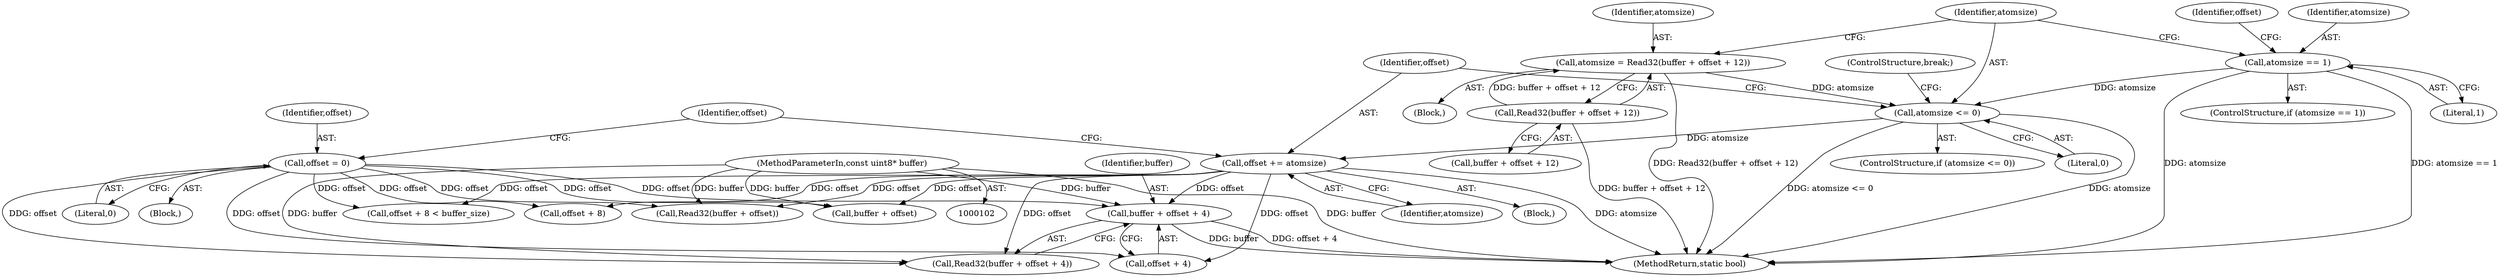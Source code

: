 digraph "1_Chrome_b2006ac87cec58363090e7d5e10d5d9e3bbda9f9@pointer" {
"1000132" [label="(Call,buffer + offset + 4)"];
"1000103" [label="(MethodParameterIn,const uint8* buffer)"];
"1000179" [label="(Call,offset += atomsize)"];
"1000175" [label="(Call,atomsize <= 0)"];
"1000166" [label="(Call,atomsize = Read32(buffer + offset + 12))"];
"1000168" [label="(Call,Read32(buffer + offset + 12))"];
"1000145" [label="(Call,atomsize == 1)"];
"1000111" [label="(Call,offset = 0)"];
"1000180" [label="(Identifier,offset)"];
"1000112" [label="(Identifier,offset)"];
"1000116" [label="(Call,offset + 8)"];
"1000174" [label="(ControlStructure,if (atomsize <= 0))"];
"1000144" [label="(ControlStructure,if (atomsize == 1))"];
"1000148" [label="(Block,)"];
"1000178" [label="(ControlStructure,break;)"];
"1000124" [label="(Call,Read32(buffer + offset))"];
"1000184" [label="(MethodReturn,static bool)"];
"1000125" [label="(Call,buffer + offset)"];
"1000105" [label="(Block,)"];
"1000113" [label="(Literal,0)"];
"1000169" [label="(Call,buffer + offset + 12)"];
"1000181" [label="(Identifier,atomsize)"];
"1000152" [label="(Identifier,offset)"];
"1000133" [label="(Identifier,buffer)"];
"1000117" [label="(Identifier,offset)"];
"1000134" [label="(Call,offset + 4)"];
"1000115" [label="(Call,offset + 8 < buffer_size)"];
"1000166" [label="(Call,atomsize = Read32(buffer + offset + 12))"];
"1000176" [label="(Identifier,atomsize)"];
"1000168" [label="(Call,Read32(buffer + offset + 12))"];
"1000111" [label="(Call,offset = 0)"];
"1000120" [label="(Block,)"];
"1000167" [label="(Identifier,atomsize)"];
"1000145" [label="(Call,atomsize == 1)"];
"1000179" [label="(Call,offset += atomsize)"];
"1000177" [label="(Literal,0)"];
"1000132" [label="(Call,buffer + offset + 4)"];
"1000147" [label="(Literal,1)"];
"1000103" [label="(MethodParameterIn,const uint8* buffer)"];
"1000175" [label="(Call,atomsize <= 0)"];
"1000146" [label="(Identifier,atomsize)"];
"1000131" [label="(Call,Read32(buffer + offset + 4))"];
"1000132" -> "1000131"  [label="AST: "];
"1000132" -> "1000134"  [label="CFG: "];
"1000133" -> "1000132"  [label="AST: "];
"1000134" -> "1000132"  [label="AST: "];
"1000131" -> "1000132"  [label="CFG: "];
"1000132" -> "1000184"  [label="DDG: buffer"];
"1000132" -> "1000184"  [label="DDG: offset + 4"];
"1000103" -> "1000132"  [label="DDG: buffer"];
"1000179" -> "1000132"  [label="DDG: offset"];
"1000111" -> "1000132"  [label="DDG: offset"];
"1000103" -> "1000102"  [label="AST: "];
"1000103" -> "1000184"  [label="DDG: buffer"];
"1000103" -> "1000124"  [label="DDG: buffer"];
"1000103" -> "1000125"  [label="DDG: buffer"];
"1000103" -> "1000131"  [label="DDG: buffer"];
"1000179" -> "1000120"  [label="AST: "];
"1000179" -> "1000181"  [label="CFG: "];
"1000180" -> "1000179"  [label="AST: "];
"1000181" -> "1000179"  [label="AST: "];
"1000117" -> "1000179"  [label="CFG: "];
"1000179" -> "1000184"  [label="DDG: atomsize"];
"1000179" -> "1000115"  [label="DDG: offset"];
"1000179" -> "1000116"  [label="DDG: offset"];
"1000179" -> "1000124"  [label="DDG: offset"];
"1000179" -> "1000125"  [label="DDG: offset"];
"1000179" -> "1000131"  [label="DDG: offset"];
"1000179" -> "1000134"  [label="DDG: offset"];
"1000175" -> "1000179"  [label="DDG: atomsize"];
"1000175" -> "1000174"  [label="AST: "];
"1000175" -> "1000177"  [label="CFG: "];
"1000176" -> "1000175"  [label="AST: "];
"1000177" -> "1000175"  [label="AST: "];
"1000178" -> "1000175"  [label="CFG: "];
"1000180" -> "1000175"  [label="CFG: "];
"1000175" -> "1000184"  [label="DDG: atomsize"];
"1000175" -> "1000184"  [label="DDG: atomsize <= 0"];
"1000166" -> "1000175"  [label="DDG: atomsize"];
"1000145" -> "1000175"  [label="DDG: atomsize"];
"1000166" -> "1000148"  [label="AST: "];
"1000166" -> "1000168"  [label="CFG: "];
"1000167" -> "1000166"  [label="AST: "];
"1000168" -> "1000166"  [label="AST: "];
"1000176" -> "1000166"  [label="CFG: "];
"1000166" -> "1000184"  [label="DDG: Read32(buffer + offset + 12)"];
"1000168" -> "1000166"  [label="DDG: buffer + offset + 12"];
"1000168" -> "1000169"  [label="CFG: "];
"1000169" -> "1000168"  [label="AST: "];
"1000168" -> "1000184"  [label="DDG: buffer + offset + 12"];
"1000145" -> "1000144"  [label="AST: "];
"1000145" -> "1000147"  [label="CFG: "];
"1000146" -> "1000145"  [label="AST: "];
"1000147" -> "1000145"  [label="AST: "];
"1000152" -> "1000145"  [label="CFG: "];
"1000176" -> "1000145"  [label="CFG: "];
"1000145" -> "1000184"  [label="DDG: atomsize == 1"];
"1000145" -> "1000184"  [label="DDG: atomsize"];
"1000111" -> "1000105"  [label="AST: "];
"1000111" -> "1000113"  [label="CFG: "];
"1000112" -> "1000111"  [label="AST: "];
"1000113" -> "1000111"  [label="AST: "];
"1000117" -> "1000111"  [label="CFG: "];
"1000111" -> "1000115"  [label="DDG: offset"];
"1000111" -> "1000116"  [label="DDG: offset"];
"1000111" -> "1000124"  [label="DDG: offset"];
"1000111" -> "1000125"  [label="DDG: offset"];
"1000111" -> "1000131"  [label="DDG: offset"];
"1000111" -> "1000134"  [label="DDG: offset"];
}
